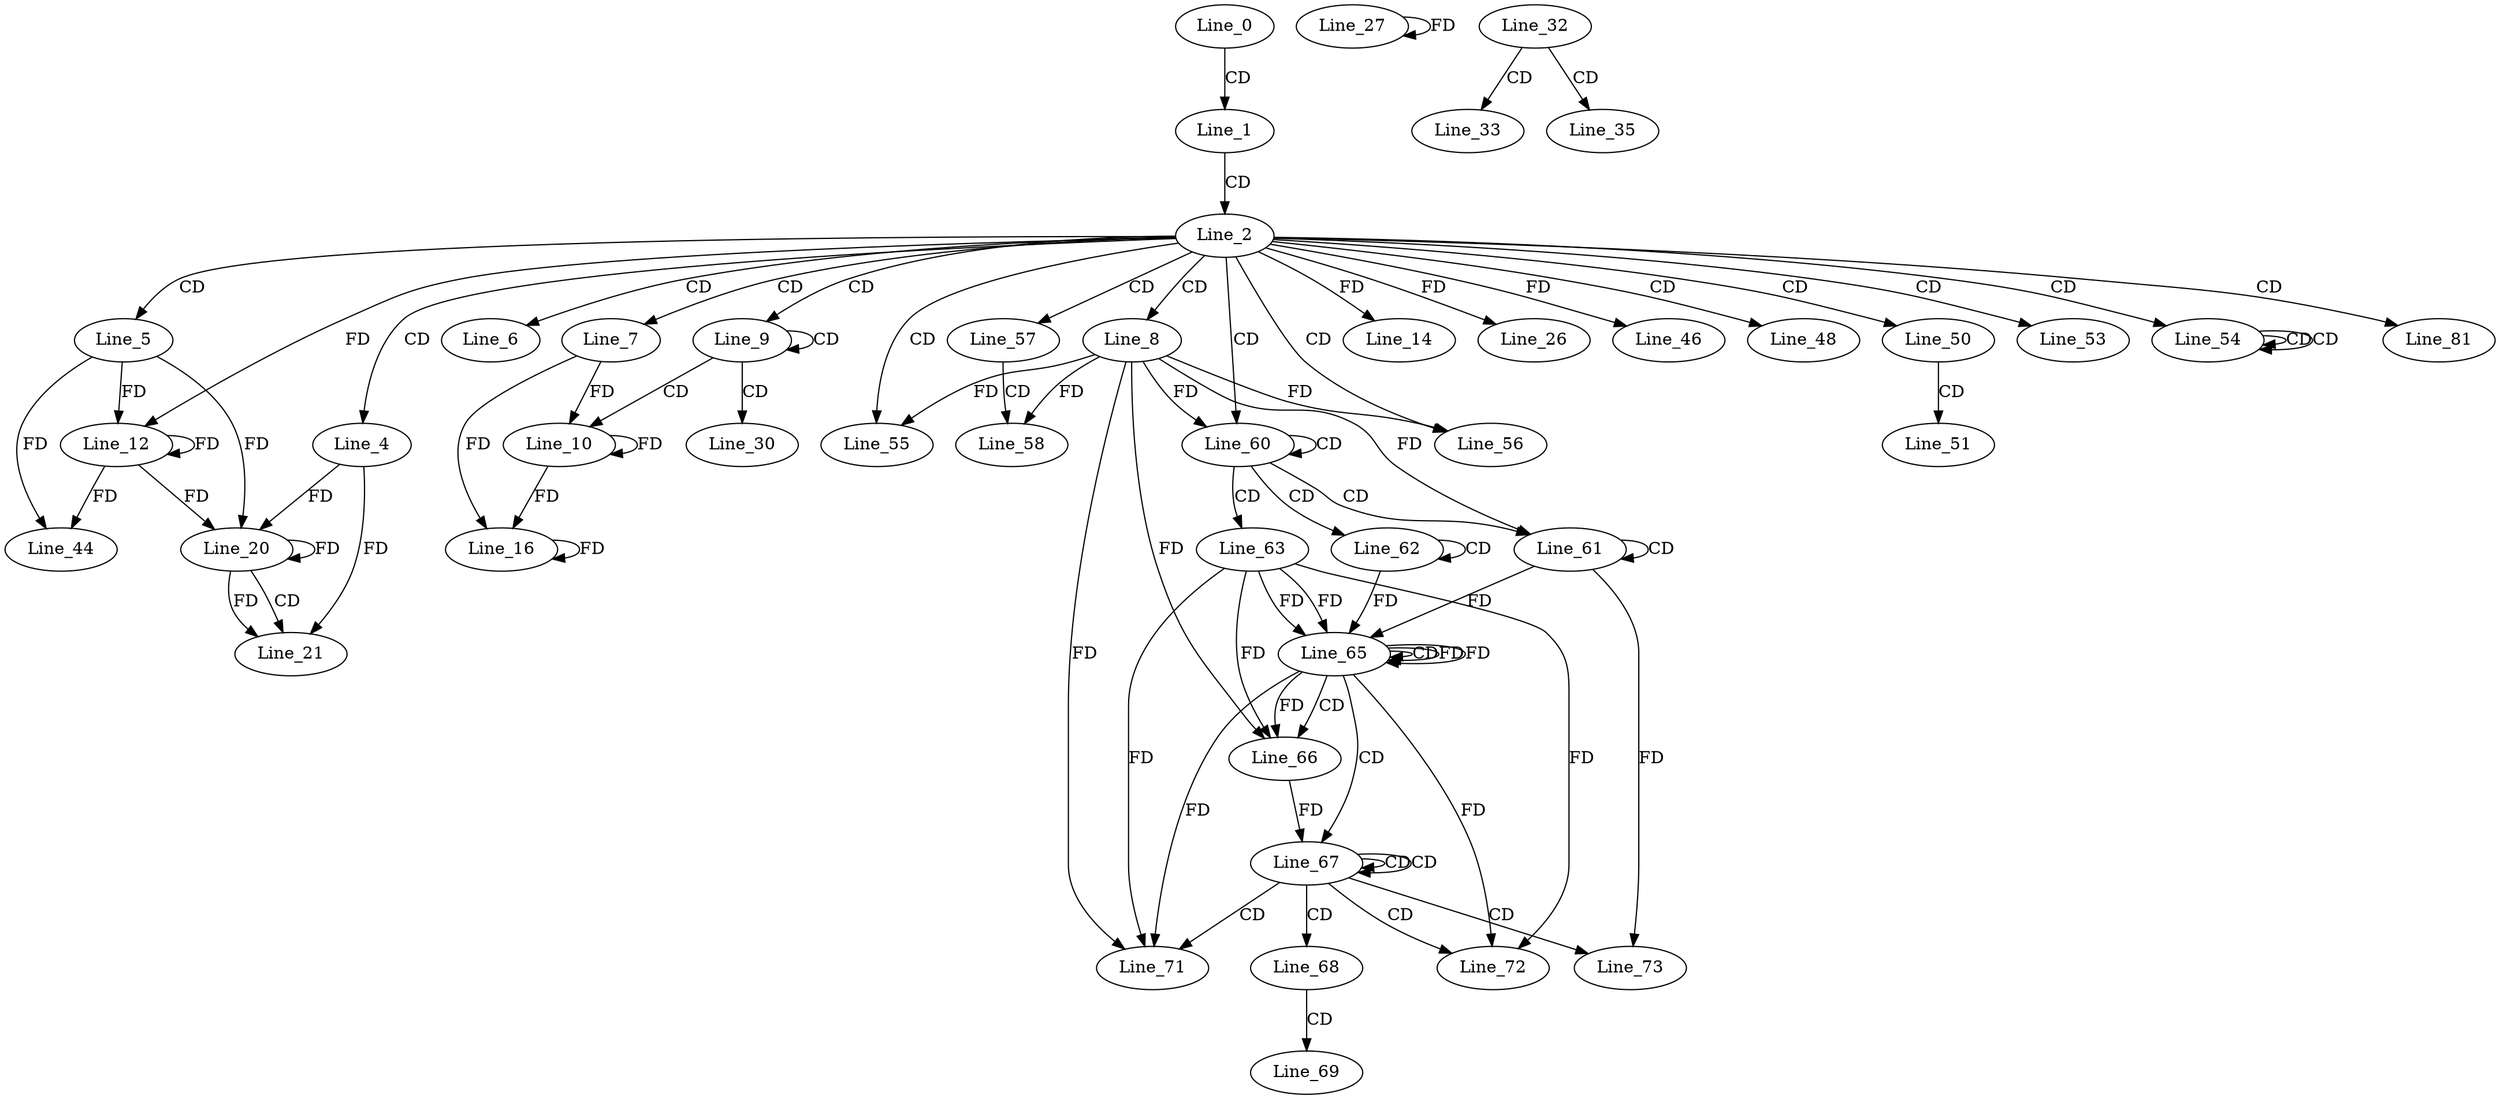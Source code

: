 digraph G {
  Line_0;
  Line_1;
  Line_2;
  Line_4;
  Line_5;
  Line_6;
  Line_7;
  Line_8;
  Line_9;
  Line_10;
  Line_12;
  Line_12;
  Line_14;
  Line_16;
  Line_20;
  Line_20;
  Line_20;
  Line_21;
  Line_26;
  Line_27;
  Line_30;
  Line_32;
  Line_33;
  Line_35;
  Line_44;
  Line_46;
  Line_48;
  Line_50;
  Line_51;
  Line_53;
  Line_54;
  Line_54;
  Line_54;
  Line_55;
  Line_56;
  Line_57;
  Line_58;
  Line_58;
  Line_60;
  Line_60;
  Line_61;
  Line_61;
  Line_62;
  Line_62;
  Line_63;
  Line_65;
  Line_65;
  Line_65;
  Line_66;
  Line_66;
  Line_67;
  Line_67;
  Line_67;
  Line_68;
  Line_69;
  Line_71;
  Line_72;
  Line_73;
  Line_81;
  Line_0 -> Line_1 [ label="CD" ];
  Line_1 -> Line_2 [ label="CD" ];
  Line_2 -> Line_4 [ label="CD" ];
  Line_2 -> Line_5 [ label="CD" ];
  Line_2 -> Line_6 [ label="CD" ];
  Line_2 -> Line_7 [ label="CD" ];
  Line_2 -> Line_8 [ label="CD" ];
  Line_2 -> Line_9 [ label="CD" ];
  Line_9 -> Line_9 [ label="CD" ];
  Line_9 -> Line_10 [ label="CD" ];
  Line_10 -> Line_10 [ label="FD" ];
  Line_7 -> Line_10 [ label="FD" ];
  Line_12 -> Line_12 [ label="FD" ];
  Line_5 -> Line_12 [ label="FD" ];
  Line_2 -> Line_12 [ label="FD" ];
  Line_2 -> Line_14 [ label="FD" ];
  Line_10 -> Line_16 [ label="FD" ];
  Line_16 -> Line_16 [ label="FD" ];
  Line_7 -> Line_16 [ label="FD" ];
  Line_20 -> Line_20 [ label="FD" ];
  Line_4 -> Line_20 [ label="FD" ];
  Line_12 -> Line_20 [ label="FD" ];
  Line_5 -> Line_20 [ label="FD" ];
  Line_20 -> Line_21 [ label="CD" ];
  Line_20 -> Line_21 [ label="FD" ];
  Line_4 -> Line_21 [ label="FD" ];
  Line_2 -> Line_26 [ label="FD" ];
  Line_27 -> Line_27 [ label="FD" ];
  Line_9 -> Line_30 [ label="CD" ];
  Line_32 -> Line_33 [ label="CD" ];
  Line_32 -> Line_35 [ label="CD" ];
  Line_12 -> Line_44 [ label="FD" ];
  Line_5 -> Line_44 [ label="FD" ];
  Line_2 -> Line_46 [ label="FD" ];
  Line_2 -> Line_48 [ label="CD" ];
  Line_2 -> Line_50 [ label="CD" ];
  Line_50 -> Line_51 [ label="CD" ];
  Line_2 -> Line_53 [ label="CD" ];
  Line_2 -> Line_54 [ label="CD" ];
  Line_54 -> Line_54 [ label="CD" ];
  Line_54 -> Line_54 [ label="CD" ];
  Line_2 -> Line_55 [ label="CD" ];
  Line_8 -> Line_55 [ label="FD" ];
  Line_2 -> Line_56 [ label="CD" ];
  Line_8 -> Line_56 [ label="FD" ];
  Line_2 -> Line_57 [ label="CD" ];
  Line_57 -> Line_58 [ label="CD" ];
  Line_8 -> Line_58 [ label="FD" ];
  Line_2 -> Line_60 [ label="CD" ];
  Line_60 -> Line_60 [ label="CD" ];
  Line_8 -> Line_60 [ label="FD" ];
  Line_60 -> Line_61 [ label="CD" ];
  Line_61 -> Line_61 [ label="CD" ];
  Line_8 -> Line_61 [ label="FD" ];
  Line_60 -> Line_62 [ label="CD" ];
  Line_62 -> Line_62 [ label="CD" ];
  Line_60 -> Line_63 [ label="CD" ];
  Line_63 -> Line_65 [ label="FD" ];
  Line_61 -> Line_65 [ label="FD" ];
  Line_65 -> Line_65 [ label="CD" ];
  Line_65 -> Line_65 [ label="FD" ];
  Line_63 -> Line_65 [ label="FD" ];
  Line_62 -> Line_65 [ label="FD" ];
  Line_65 -> Line_66 [ label="CD" ];
  Line_8 -> Line_66 [ label="FD" ];
  Line_65 -> Line_66 [ label="FD" ];
  Line_63 -> Line_66 [ label="FD" ];
  Line_65 -> Line_67 [ label="CD" ];
  Line_67 -> Line_67 [ label="CD" ];
  Line_67 -> Line_67 [ label="CD" ];
  Line_66 -> Line_67 [ label="FD" ];
  Line_67 -> Line_68 [ label="CD" ];
  Line_68 -> Line_69 [ label="CD" ];
  Line_67 -> Line_71 [ label="CD" ];
  Line_8 -> Line_71 [ label="FD" ];
  Line_65 -> Line_71 [ label="FD" ];
  Line_63 -> Line_71 [ label="FD" ];
  Line_67 -> Line_72 [ label="CD" ];
  Line_65 -> Line_72 [ label="FD" ];
  Line_63 -> Line_72 [ label="FD" ];
  Line_67 -> Line_73 [ label="CD" ];
  Line_61 -> Line_73 [ label="FD" ];
  Line_2 -> Line_81 [ label="CD" ];
  Line_65 -> Line_65 [ label="FD" ];
}
